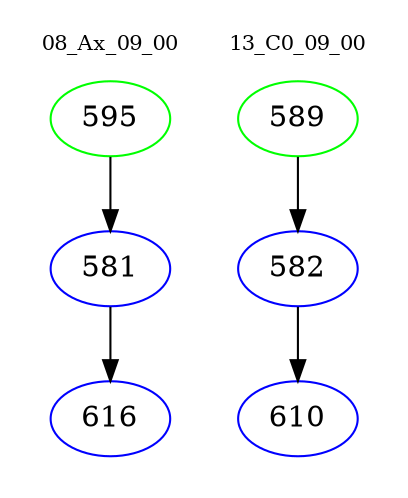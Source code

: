 digraph{
subgraph cluster_0 {
color = white
label = "08_Ax_09_00";
fontsize=10;
T0_595 [label="595", color="green"]
T0_595 -> T0_581 [color="black"]
T0_581 [label="581", color="blue"]
T0_581 -> T0_616 [color="black"]
T0_616 [label="616", color="blue"]
}
subgraph cluster_1 {
color = white
label = "13_C0_09_00";
fontsize=10;
T1_589 [label="589", color="green"]
T1_589 -> T1_582 [color="black"]
T1_582 [label="582", color="blue"]
T1_582 -> T1_610 [color="black"]
T1_610 [label="610", color="blue"]
}
}
